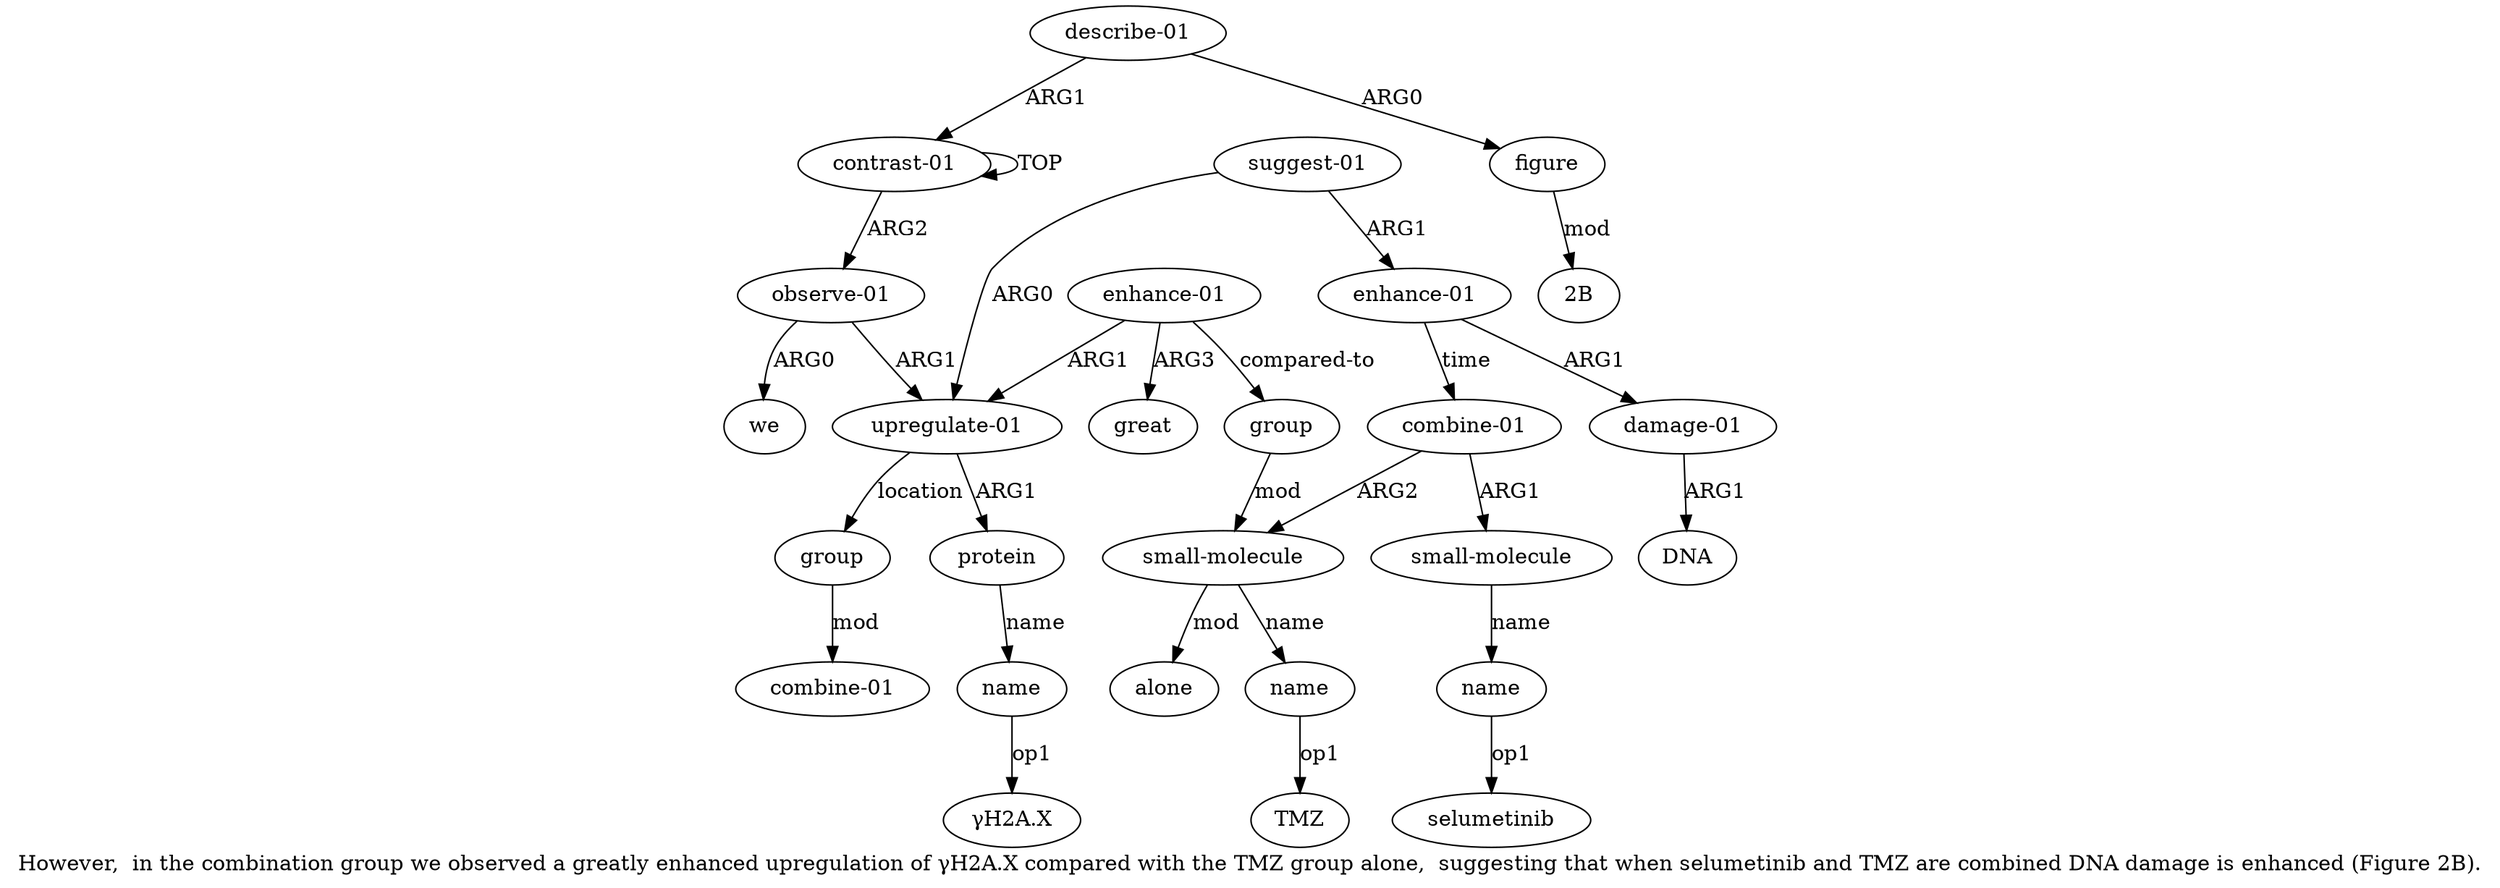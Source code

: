 digraph  {
	graph [label="However,  in the combination group we observed a greatly enhanced upregulation of γH2A.X compared with the TMZ group alone,  suggesting \
that when selumetinib and TMZ are combined DNA damage is enhanced (Figure 2B)."];
	node [label="\N"];
	a20	 [color=black,
		gold_ind=20,
		gold_label=name,
		label=name,
		test_ind=20,
		test_label=name];
	"a20 selumetinib"	 [color=black,
		gold_ind=-1,
		gold_label=selumetinib,
		label=selumetinib,
		test_ind=-1,
		test_label=selumetinib];
	a20 -> "a20 selumetinib" [key=0,
	color=black,
	gold_label=op1,
	label=op1,
	test_label=op1];
a21 [color=black,
	gold_ind=21,
	gold_label="describe-01",
	label="describe-01",
	test_ind=21,
	test_label="describe-01"];
a22 [color=black,
	gold_ind=22,
	gold_label=figure,
	label=figure,
	test_ind=22,
	test_label=figure];
a21 -> a22 [key=0,
color=black,
gold_label=ARG0,
label=ARG0,
test_label=ARG0];
a0 [color=black,
gold_ind=0,
gold_label="contrast-01",
label="contrast-01",
test_ind=0,
test_label="contrast-01"];
a21 -> a0 [key=0,
color=black,
gold_label=ARG1,
label=ARG1,
test_label=ARG1];
"a22 2B" [color=black,
gold_ind=-1,
gold_label="2B",
label="2B",
test_ind=-1,
test_label="2B"];
a22 -> "a22 2B" [key=0,
color=black,
gold_label=mod,
label=mod,
test_label=mod];
a15 [color=black,
gold_ind=15,
gold_label="enhance-01",
label="enhance-01",
test_ind=15,
test_label="enhance-01"];
a16 [color=black,
gold_ind=16,
gold_label="damage-01",
label="damage-01",
test_ind=16,
test_label="damage-01"];
a15 -> a16 [key=0,
color=black,
gold_label=ARG1,
label=ARG1,
test_label=ARG1];
a18 [color=black,
gold_ind=18,
gold_label="combine-01",
label="combine-01",
test_ind=18,
test_label="combine-01"];
a15 -> a18 [key=0,
color=black,
gold_label=time,
label=time,
test_label=time];
a14 [color=black,
gold_ind=14,
gold_label="suggest-01",
label="suggest-01",
test_ind=14,
test_label="suggest-01"];
a14 -> a15 [key=0,
color=black,
gold_label=ARG1,
label=ARG1,
test_label=ARG1];
a3 [color=black,
gold_ind=3,
gold_label="upregulate-01",
label="upregulate-01",
test_ind=3,
test_label="upregulate-01"];
a14 -> a3 [key=0,
color=black,
gold_label=ARG0,
label=ARG0,
test_label=ARG0];
a17 [color=black,
gold_ind=17,
gold_label=DNA,
label=DNA,
test_ind=17,
test_label=DNA];
a16 -> a17 [key=0,
color=black,
gold_label=ARG1,
label=ARG1,
test_label=ARG1];
a11 [color=black,
gold_ind=11,
gold_label="small-molecule",
label="small-molecule",
test_ind=11,
test_label="small-molecule"];
a13 [color=black,
gold_ind=13,
gold_label=alone,
label=alone,
test_ind=13,
test_label=alone];
a11 -> a13 [key=0,
color=black,
gold_label=mod,
label=mod,
test_label=mod];
a12 [color=black,
gold_ind=12,
gold_label=name,
label=name,
test_ind=12,
test_label=name];
a11 -> a12 [key=0,
color=black,
gold_label=name,
label=name,
test_label=name];
a10 [color=black,
gold_ind=10,
gold_label=group,
label=group,
test_ind=10,
test_label=group];
a10 -> a11 [key=0,
color=black,
gold_label=mod,
label=mod,
test_label=mod];
"a12 TMZ" [color=black,
gold_ind=-1,
gold_label=TMZ,
label=TMZ,
test_ind=-1,
test_label=TMZ];
a12 -> "a12 TMZ" [key=0,
color=black,
gold_label=op1,
label=op1,
test_label=op1];
a19 [color=black,
gold_ind=19,
gold_label="small-molecule",
label="small-molecule",
test_ind=19,
test_label="small-molecule"];
a19 -> a20 [key=0,
color=black,
gold_label=name,
label=name,
test_label=name];
a18 -> a11 [key=0,
color=black,
gold_label=ARG2,
label=ARG2,
test_label=ARG2];
a18 -> a19 [key=0,
color=black,
gold_label=ARG1,
label=ARG1,
test_label=ARG1];
a1 [color=black,
gold_ind=1,
gold_label="observe-01",
label="observe-01",
test_ind=1,
test_label="observe-01"];
a1 -> a3 [key=0,
color=black,
gold_label=ARG1,
label=ARG1,
test_label=ARG1];
a2 [color=black,
gold_ind=2,
gold_label=we,
label=we,
test_ind=2,
test_label=we];
a1 -> a2 [key=0,
color=black,
gold_label=ARG0,
label=ARG0,
test_label=ARG0];
a0 -> a1 [key=0,
color=black,
gold_label=ARG2,
label=ARG2,
test_label=ARG2];
a0 -> a0 [key=0,
color=black,
gold_label=TOP,
label=TOP,
test_label=TOP];
a4 [color=black,
gold_ind=4,
gold_label=protein,
label=protein,
test_ind=4,
test_label=protein];
a3 -> a4 [key=0,
color=black,
gold_label=ARG1,
label=ARG1,
test_label=ARG1];
a6 [color=black,
gold_ind=6,
gold_label=group,
label=group,
test_ind=6,
test_label=group];
a3 -> a6 [key=0,
color=black,
gold_label=location,
label=location,
test_label=location];
a5 [color=black,
gold_ind=5,
gold_label=name,
label=name,
test_ind=5,
test_label=name];
"a5 γH2A.X" [color=black,
gold_ind=-1,
gold_label="γH2A.X",
label="γH2A.X",
test_ind=-1,
test_label="γH2A.X"];
a5 -> "a5 γH2A.X" [key=0,
color=black,
gold_label=op1,
label=op1,
test_label=op1];
a4 -> a5 [key=0,
color=black,
gold_label=name,
label=name,
test_label=name];
a7 [color=black,
gold_ind=7,
gold_label="combine-01",
label="combine-01",
test_ind=7,
test_label="combine-01"];
a6 -> a7 [key=0,
color=black,
gold_label=mod,
label=mod,
test_label=mod];
a9 [color=black,
gold_ind=9,
gold_label=great,
label=great,
test_ind=9,
test_label=great];
a8 [color=black,
gold_ind=8,
gold_label="enhance-01",
label="enhance-01",
test_ind=8,
test_label="enhance-01"];
a8 -> a10 [key=0,
color=black,
gold_label="compared-to",
label="compared-to",
test_label="compared-to"];
a8 -> a3 [key=0,
color=black,
gold_label=ARG1,
label=ARG1,
test_label=ARG1];
a8 -> a9 [key=0,
color=black,
gold_label=ARG3,
label=ARG3,
test_label=ARG3];
}
